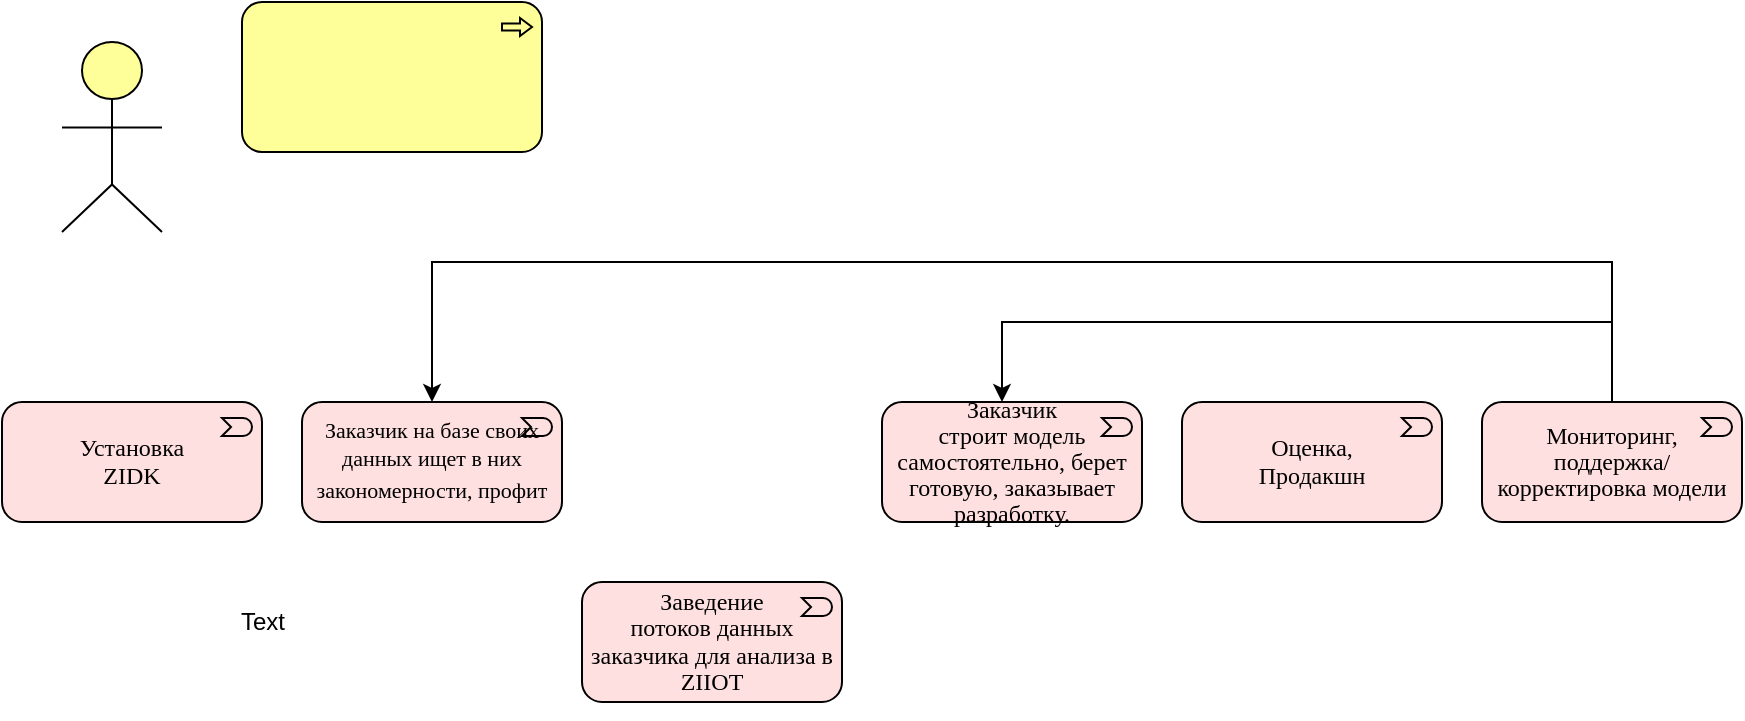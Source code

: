 <mxfile version="15.4.3" type="github">
  <diagram id="ft-S6p3YyGh-OVdkdaEB" name="Page-1">
    <mxGraphModel dx="619" dy="322" grid="1" gridSize="10" guides="1" tooltips="1" connect="1" arrows="1" fold="1" page="1" pageScale="1" pageWidth="827" pageHeight="1169" math="0" shadow="0">
      <root>
        <mxCell id="0" />
        <mxCell id="1" parent="0" />
        <mxCell id="mtU_wtCQUZE5ZAFzhB16-1" value="" style="html=1;outlineConnect=0;whiteSpace=wrap;fillColor=#ffff99;verticalLabelPosition=bottom;verticalAlign=top;align=center;shape=mxgraph.archimate3.actor;" parent="1" vertex="1">
          <mxGeometry x="50" y="40" width="50" height="95" as="geometry" />
        </mxCell>
        <mxCell id="mtU_wtCQUZE5ZAFzhB16-2" value="" style="html=1;outlineConnect=0;whiteSpace=wrap;fillColor=#ffff99;shape=mxgraph.archimate3.application;appType=proc;archiType=rounded;" parent="1" vertex="1">
          <mxGeometry x="140" y="20" width="150" height="75" as="geometry" />
        </mxCell>
        <mxCell id="mtU_wtCQUZE5ZAFzhB16-3" value="&lt;p class=&quot;MsoNormal&quot; style=&quot;line-height: 110%&quot;&gt;&lt;span style=&quot;font-family: &amp;#34;times new roman&amp;#34; , serif&quot;&gt;Установка&lt;br/&gt;&lt;/span&gt;&lt;span lang=&quot;EN-US&quot; style=&quot;font-family: &amp;#34;times new roman&amp;#34; , serif&quot;&gt;ZIDK&lt;/span&gt;&lt;span style=&quot;font-family: &amp;#34;times new roman&amp;#34; , serif&quot;&gt;&lt;/span&gt;&lt;/p&gt;" style="html=1;outlineConnect=0;whiteSpace=wrap;fillColor=#FFE0E0;shape=mxgraph.archimate3.application;appType=event;archiType=rounded;" parent="1" vertex="1">
          <mxGeometry x="20" y="220" width="130" height="60" as="geometry" />
        </mxCell>
        <mxCell id="mtU_wtCQUZE5ZAFzhB16-4" value="&lt;span style=&quot;font-size: 11px; line-height: 107%; font-family: &amp;quot;times new roman&amp;quot;, serif;&quot;&gt;&lt;span style=&quot;font-size: 11px;&quot;&gt;Заказчик на базе своих данных&amp;nbsp;&lt;/span&gt;&lt;span style=&quot;font-size: 11px; line-height: 15.693px;&quot;&gt;ищет в них закономерности, профит&lt;/span&gt;&lt;br style=&quot;font-size: 11px;&quot;&gt;&lt;/span&gt;" style="html=1;outlineConnect=0;whiteSpace=wrap;fillColor=#FFE0E0;shape=mxgraph.archimate3.application;appType=event;archiType=rounded;fontSize=11;" parent="1" vertex="1">
          <mxGeometry x="170" y="220" width="130" height="60" as="geometry" />
        </mxCell>
        <mxCell id="mtU_wtCQUZE5ZAFzhB16-5" value="&lt;p class=&quot;MsoNormal&quot; style=&quot;line-height: 110%&quot;&gt;&lt;span style=&quot;font-family: &amp;#34;times new roman&amp;#34; , serif&quot;&gt;Заведение&lt;br/&gt;потоков данных заказчика для анализа в &lt;/span&gt;&lt;span lang=&quot;EN-US&quot; style=&quot;font-family: &amp;#34;times new roman&amp;#34; , serif&quot;&gt;ZIIOT&lt;/span&gt;&lt;span style=&quot;font-family: &amp;#34;times new roman&amp;#34; , serif&quot;&gt;&lt;/span&gt;&lt;/p&gt;" style="html=1;outlineConnect=0;whiteSpace=wrap;fillColor=#FFE0E0;shape=mxgraph.archimate3.application;appType=event;archiType=rounded;" parent="1" vertex="1">
          <mxGeometry x="310" y="310" width="130" height="60" as="geometry" />
        </mxCell>
        <mxCell id="mtU_wtCQUZE5ZAFzhB16-6" value="&lt;p class=&quot;MsoNormal&quot; style=&quot;line-height: 110%&quot;&gt;&lt;span style=&quot;font-family: &amp;#34;times new roman&amp;#34; , serif&quot;&gt;Заказчик&lt;br/&gt;строит модель самостоятельно, берет готовую, заказывает разработку.&lt;/span&gt;&lt;/p&gt;" style="html=1;outlineConnect=0;whiteSpace=wrap;fillColor=#FFE0E0;shape=mxgraph.archimate3.application;appType=event;archiType=rounded;" parent="1" vertex="1">
          <mxGeometry x="460" y="220" width="130" height="60" as="geometry" />
        </mxCell>
        <mxCell id="mtU_wtCQUZE5ZAFzhB16-7" value="&lt;p class=&quot;MsoNormal&quot; style=&quot;line-height: 110%&quot;&gt;&lt;span style=&quot;font-family: &amp;#34;times new roman&amp;#34; , serif&quot;&gt;Оценка,&lt;br/&gt;Продакшн&lt;/span&gt;&lt;/p&gt;" style="html=1;outlineConnect=0;whiteSpace=wrap;fillColor=#FFE0E0;shape=mxgraph.archimate3.application;appType=event;archiType=rounded;" parent="1" vertex="1">
          <mxGeometry x="610" y="220" width="130" height="60" as="geometry" />
        </mxCell>
        <mxCell id="mtU_wtCQUZE5ZAFzhB16-9" style="edgeStyle=orthogonalEdgeStyle;rounded=0;orthogonalLoop=1;jettySize=auto;html=1;" parent="1" source="mtU_wtCQUZE5ZAFzhB16-8" target="mtU_wtCQUZE5ZAFzhB16-4" edge="1">
          <mxGeometry relative="1" as="geometry">
            <Array as="points">
              <mxPoint x="825" y="150" />
              <mxPoint x="235" y="150" />
            </Array>
          </mxGeometry>
        </mxCell>
        <mxCell id="mtU_wtCQUZE5ZAFzhB16-10" style="edgeStyle=orthogonalEdgeStyle;rounded=0;orthogonalLoop=1;jettySize=auto;html=1;" parent="1" source="mtU_wtCQUZE5ZAFzhB16-8" target="mtU_wtCQUZE5ZAFzhB16-6" edge="1">
          <mxGeometry relative="1" as="geometry">
            <Array as="points">
              <mxPoint x="825" y="180" />
              <mxPoint x="520" y="180" />
            </Array>
          </mxGeometry>
        </mxCell>
        <mxCell id="mtU_wtCQUZE5ZAFzhB16-8" value="&lt;p class=&quot;MsoNormal&quot; style=&quot;line-height: 110%&quot;&gt;&lt;span style=&quot;font-family: &amp;#34;times new roman&amp;#34; , serif&quot;&gt;Мониторинг,&lt;br/&gt;поддержка/корректировка модели&lt;/span&gt;&lt;/p&gt;" style="html=1;outlineConnect=0;whiteSpace=wrap;fillColor=#FFE0E0;shape=mxgraph.archimate3.application;appType=event;archiType=rounded;" parent="1" vertex="1">
          <mxGeometry x="760" y="220" width="130" height="60" as="geometry" />
        </mxCell>
        <mxCell id="-eSvkUpTJXsJWPYgSSkQ-1" value="Text" style="text;html=1;align=center;verticalAlign=middle;resizable=0;points=[];autosize=1;strokeColor=none;fillColor=none;" vertex="1" parent="1">
          <mxGeometry x="130" y="320" width="40" height="20" as="geometry" />
        </mxCell>
      </root>
    </mxGraphModel>
  </diagram>
</mxfile>
